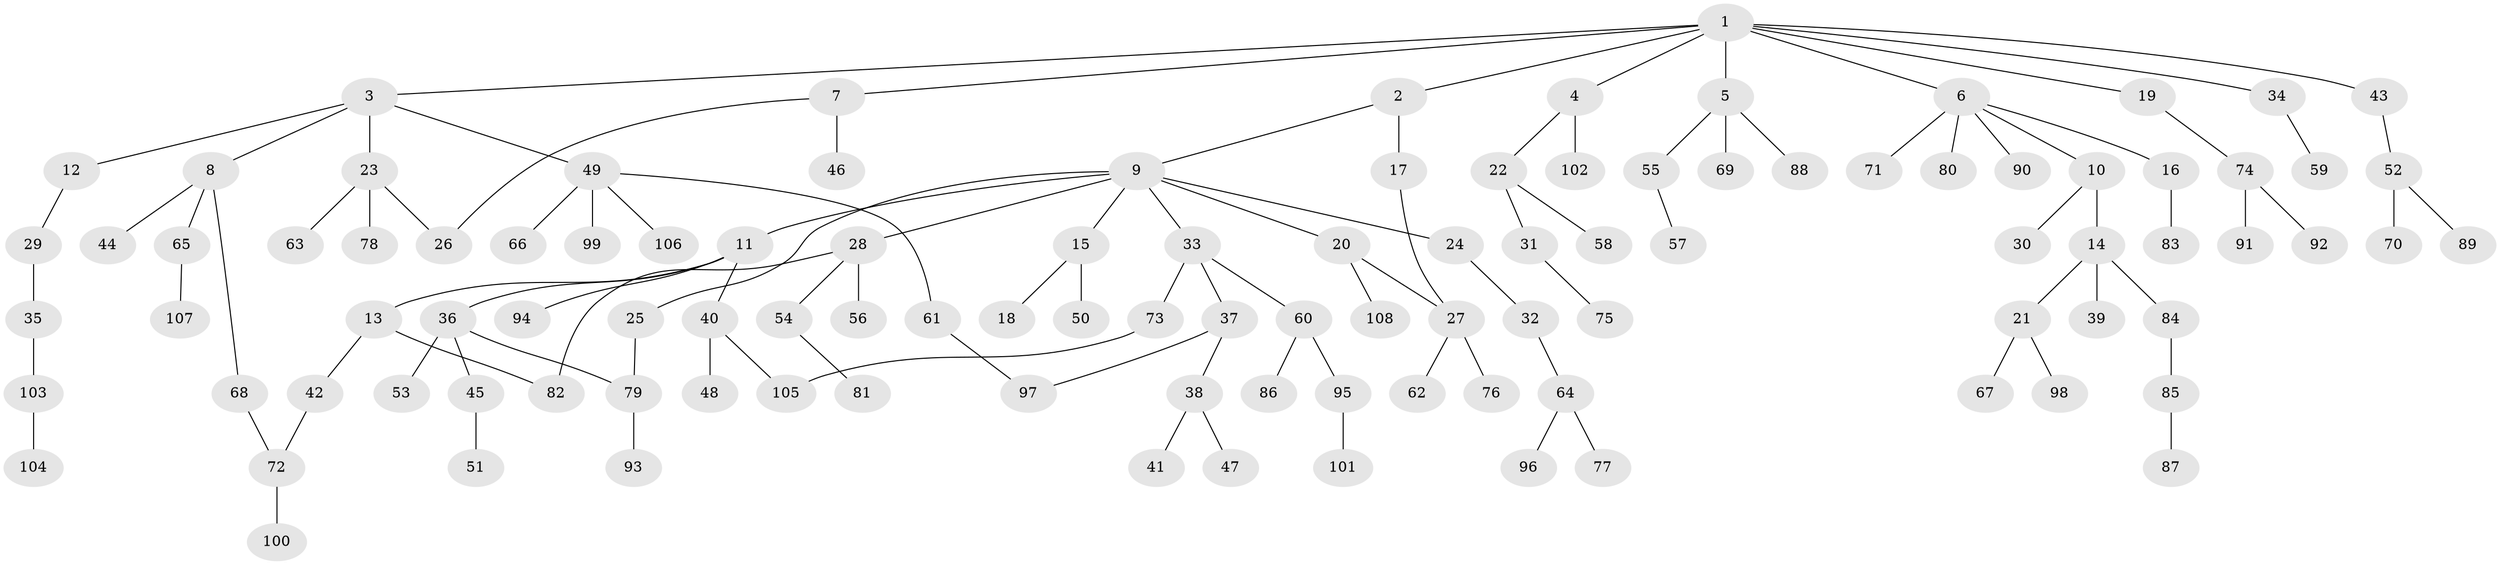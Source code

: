 // coarse degree distribution, {12: 0.0136986301369863, 9: 0.0136986301369863, 2: 0.2191780821917808, 3: 0.2054794520547945, 5: 0.0273972602739726, 4: 0.0547945205479452, 1: 0.4657534246575342}
// Generated by graph-tools (version 1.1) at 2025/41/03/06/25 10:41:25]
// undirected, 108 vertices, 114 edges
graph export_dot {
graph [start="1"]
  node [color=gray90,style=filled];
  1;
  2;
  3;
  4;
  5;
  6;
  7;
  8;
  9;
  10;
  11;
  12;
  13;
  14;
  15;
  16;
  17;
  18;
  19;
  20;
  21;
  22;
  23;
  24;
  25;
  26;
  27;
  28;
  29;
  30;
  31;
  32;
  33;
  34;
  35;
  36;
  37;
  38;
  39;
  40;
  41;
  42;
  43;
  44;
  45;
  46;
  47;
  48;
  49;
  50;
  51;
  52;
  53;
  54;
  55;
  56;
  57;
  58;
  59;
  60;
  61;
  62;
  63;
  64;
  65;
  66;
  67;
  68;
  69;
  70;
  71;
  72;
  73;
  74;
  75;
  76;
  77;
  78;
  79;
  80;
  81;
  82;
  83;
  84;
  85;
  86;
  87;
  88;
  89;
  90;
  91;
  92;
  93;
  94;
  95;
  96;
  97;
  98;
  99;
  100;
  101;
  102;
  103;
  104;
  105;
  106;
  107;
  108;
  1 -- 2;
  1 -- 3;
  1 -- 4;
  1 -- 5;
  1 -- 6;
  1 -- 7;
  1 -- 19;
  1 -- 34;
  1 -- 43;
  2 -- 9;
  2 -- 17;
  3 -- 8;
  3 -- 12;
  3 -- 23;
  3 -- 49;
  4 -- 22;
  4 -- 102;
  5 -- 55;
  5 -- 69;
  5 -- 88;
  6 -- 10;
  6 -- 16;
  6 -- 71;
  6 -- 80;
  6 -- 90;
  7 -- 46;
  7 -- 26;
  8 -- 44;
  8 -- 65;
  8 -- 68;
  9 -- 11;
  9 -- 15;
  9 -- 20;
  9 -- 24;
  9 -- 25;
  9 -- 28;
  9 -- 33;
  10 -- 14;
  10 -- 30;
  11 -- 13;
  11 -- 36;
  11 -- 40;
  11 -- 94;
  12 -- 29;
  13 -- 42;
  13 -- 82;
  14 -- 21;
  14 -- 39;
  14 -- 84;
  15 -- 18;
  15 -- 50;
  16 -- 83;
  17 -- 27;
  19 -- 74;
  20 -- 27;
  20 -- 108;
  21 -- 67;
  21 -- 98;
  22 -- 31;
  22 -- 58;
  23 -- 26;
  23 -- 63;
  23 -- 78;
  24 -- 32;
  25 -- 79;
  27 -- 62;
  27 -- 76;
  28 -- 54;
  28 -- 56;
  28 -- 82;
  29 -- 35;
  31 -- 75;
  32 -- 64;
  33 -- 37;
  33 -- 60;
  33 -- 73;
  34 -- 59;
  35 -- 103;
  36 -- 45;
  36 -- 53;
  36 -- 79;
  37 -- 38;
  37 -- 97;
  38 -- 41;
  38 -- 47;
  40 -- 48;
  40 -- 105;
  42 -- 72;
  43 -- 52;
  45 -- 51;
  49 -- 61;
  49 -- 66;
  49 -- 99;
  49 -- 106;
  52 -- 70;
  52 -- 89;
  54 -- 81;
  55 -- 57;
  60 -- 86;
  60 -- 95;
  61 -- 97;
  64 -- 77;
  64 -- 96;
  65 -- 107;
  68 -- 72;
  72 -- 100;
  73 -- 105;
  74 -- 91;
  74 -- 92;
  79 -- 93;
  84 -- 85;
  85 -- 87;
  95 -- 101;
  103 -- 104;
}

